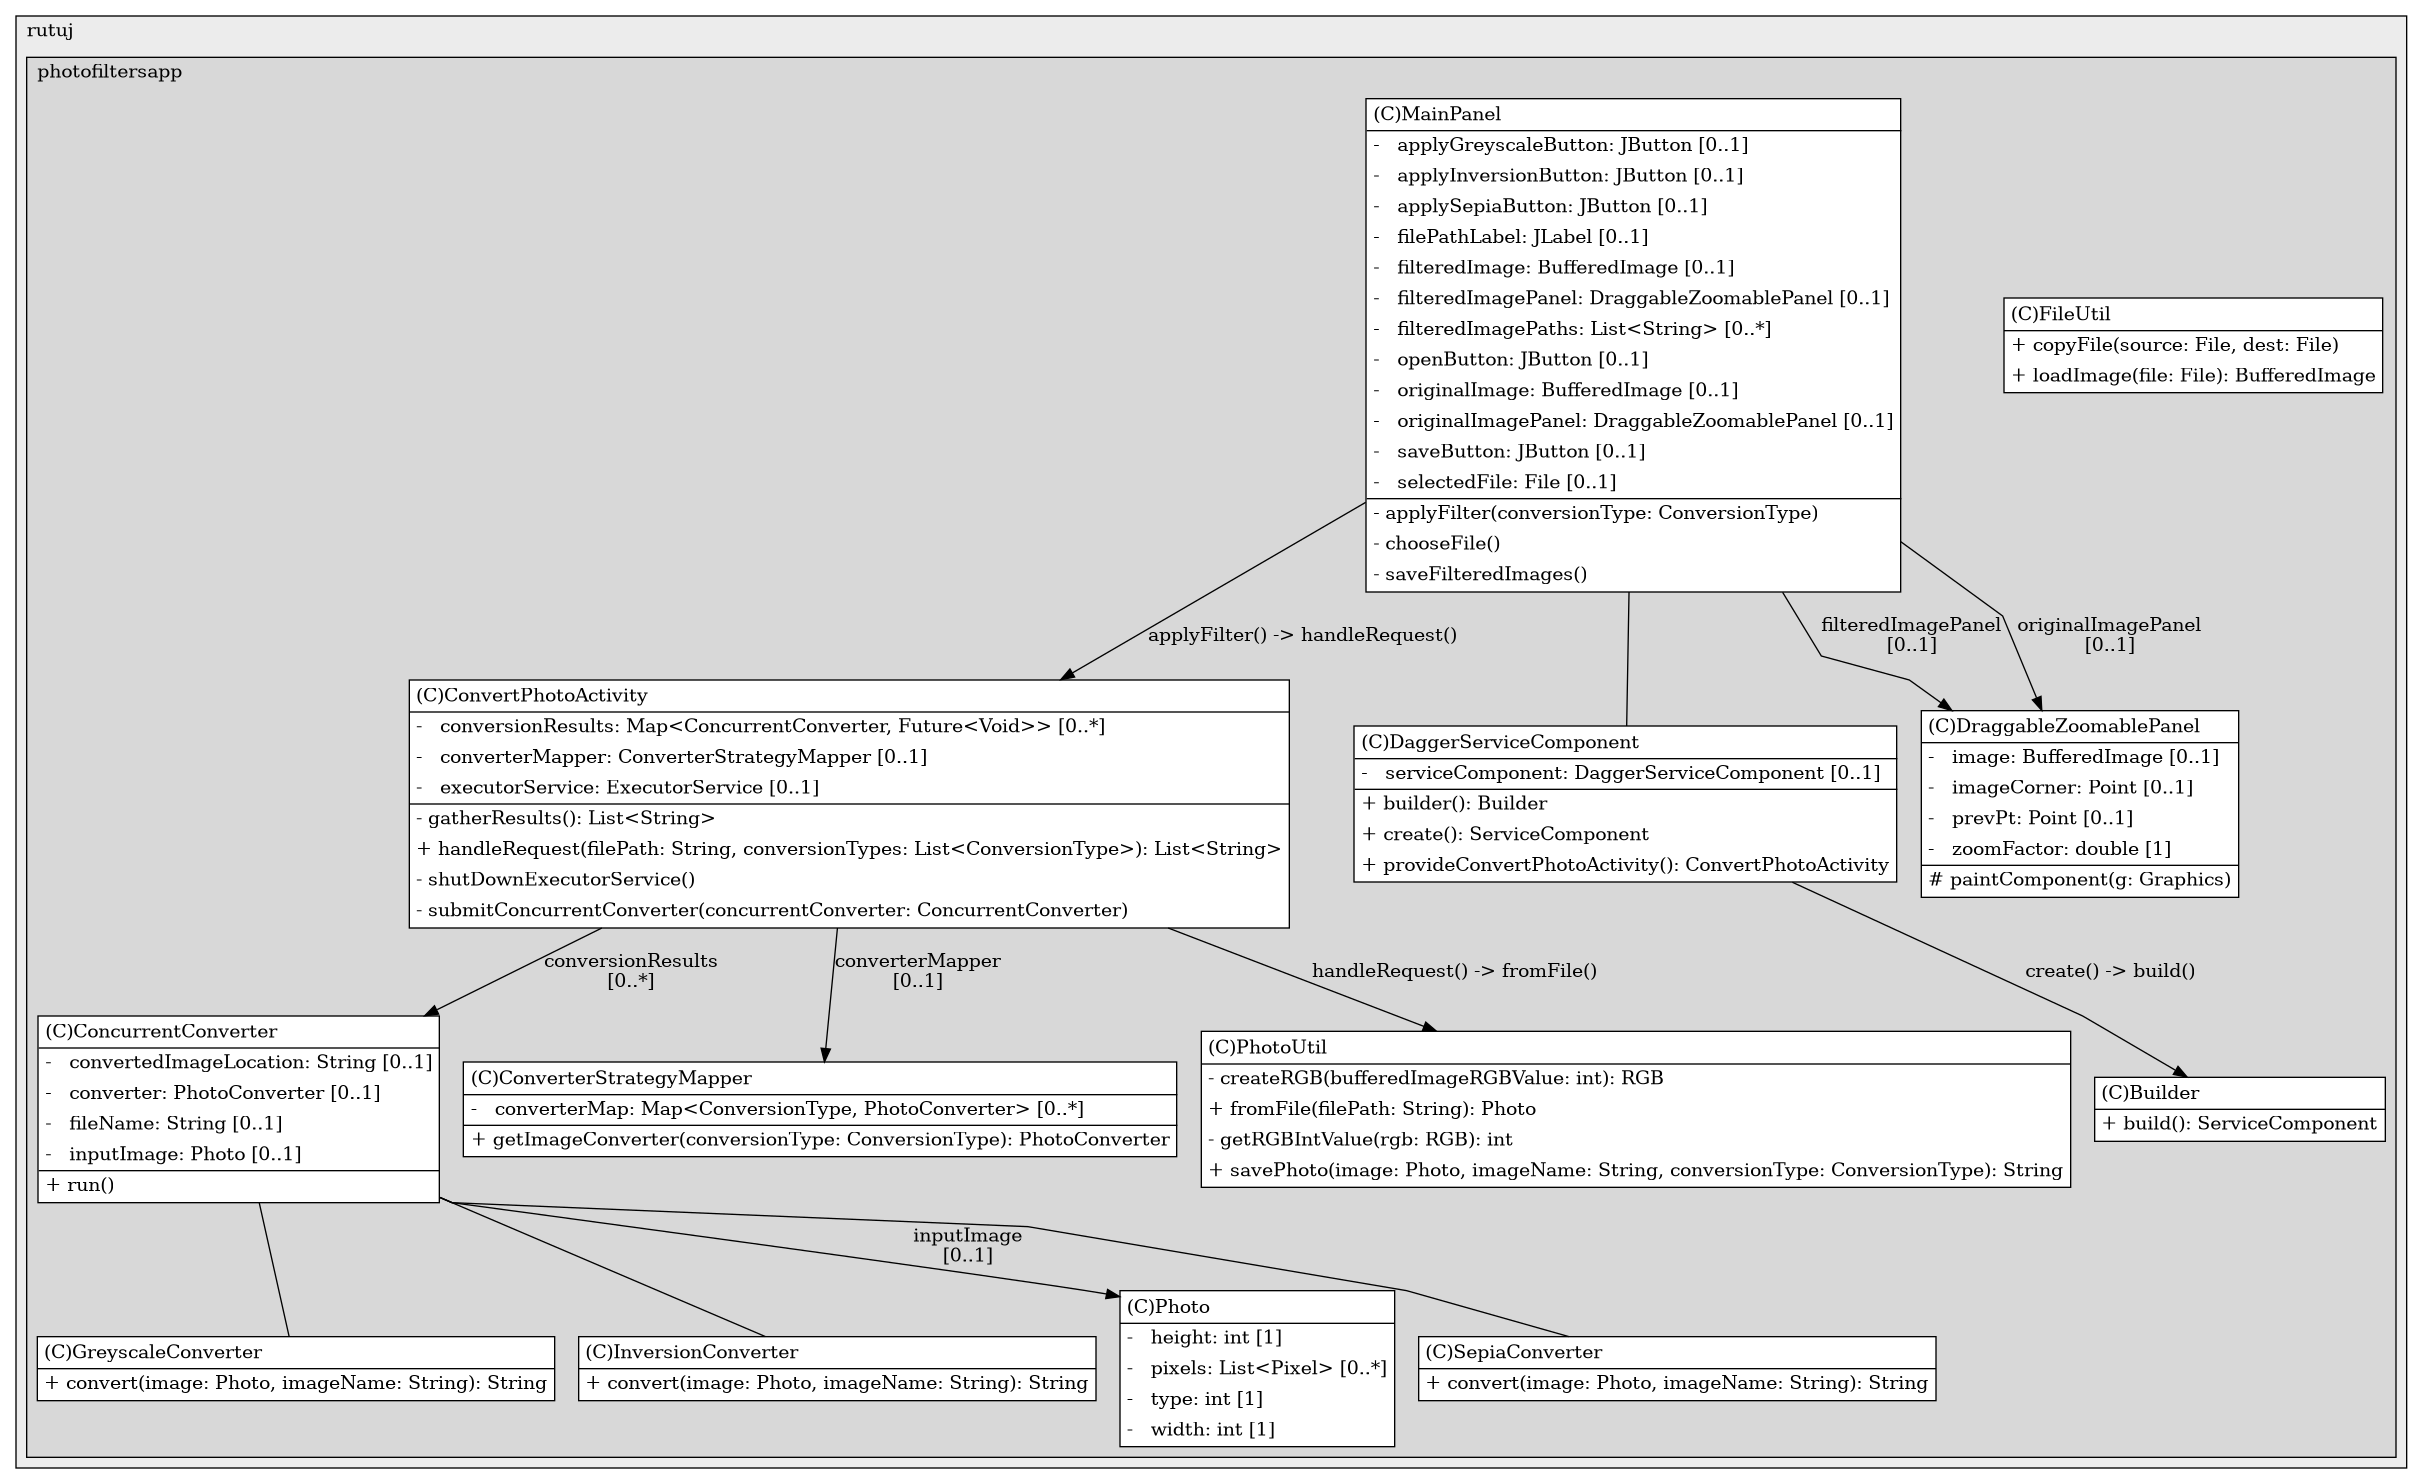 @startuml

/' diagram meta data start
config=StructureConfiguration;
{
  "projectClassification": {
    "searchMode": "OpenProject", // OpenProject, AllProjects
    "includedProjects": "",
    "pathEndKeywords": "*.impl",
    "isClientPath": "",
    "isClientName": "",
    "isTestPath": "",
    "isTestName": "",
    "isMappingPath": "",
    "isMappingName": "",
    "isDataAccessPath": "",
    "isDataAccessName": "",
    "isDataStructurePath": "",
    "isDataStructureName": "",
    "isInterfaceStructuresPath": "",
    "isInterfaceStructuresName": "",
    "isEntryPointPath": "",
    "isEntryPointName": "",
    "treatFinalFieldsAsMandatory": false
  },
  "graphRestriction": {
    "classPackageExcludeFilter": "",
    "classPackageIncludeFilter": "",
    "classNameExcludeFilter": "",
    "classNameIncludeFilter": "",
    "methodNameExcludeFilter": "",
    "methodNameIncludeFilter": "",
    "removeByInheritance": "", // inheritance/annotation based filtering is done in a second step
    "removeByAnnotation": "",
    "removeByClassPackage": "", // cleanup the graph after inheritance/annotation based filtering is done
    "removeByClassName": "",
    "cutMappings": false,
    "cutEnum": true,
    "cutTests": true,
    "cutClient": true,
    "cutDataAccess": true,
    "cutInterfaceStructures": true,
    "cutDataStructures": true,
    "cutGetterAndSetter": true,
    "cutConstructors": true
  },
  "graphTraversal": {
    "forwardDepth": 3,
    "backwardDepth": 3,
    "classPackageExcludeFilter": "",
    "classPackageIncludeFilter": "",
    "classNameExcludeFilter": "",
    "classNameIncludeFilter": "",
    "methodNameExcludeFilter": "",
    "methodNameIncludeFilter": "",
    "hideMappings": false,
    "hideDataStructures": false,
    "hidePrivateMethods": true,
    "hideInterfaceCalls": true, // indirection: implementation -> interface (is hidden) -> implementation
    "onlyShowApplicationEntryPoints": false, // root node is included
    "useMethodCallsForStructureDiagram": "ForwardOnly" // ForwardOnly, BothDirections, No
  },
  "details": {
    "aggregation": "GroupByClass", // ByClass, GroupByClass, None
    "showClassGenericTypes": true,
    "showMethods": true,
    "showMethodParameterNames": true,
    "showMethodParameterTypes": true,
    "showMethodReturnType": true,
    "showPackageLevels": 2,
    "showDetailedClassStructure": true
  },
  "rootClass": "com.rutuj.photofiltersapp.view.MainPanel",
  "extensionCallbackMethod": "" // qualified.class.name#methodName - signature: public static String method(String)
}
diagram meta data end '/



digraph g {
    rankdir="TB"
    splines=polyline
    

'nodes 
subgraph cluster_108882150 { 
   	label=rutuj
	labeljust=l
	fillcolor="#ececec"
	style=filled
   
   subgraph cluster_1685228816 { 
   	label=photofiltersapp
	labeljust=l
	fillcolor="#d8d8d8"
	style=filled
   
   Builder1911043414[
	label=<<TABLE BORDER="1" CELLBORDER="0" CELLPADDING="4" CELLSPACING="0">
<TR><TD ALIGN="LEFT" >(C)Builder</TD></TR>
<HR/>
<TR><TD ALIGN="LEFT" >+ build(): ServiceComponent</TD></TR>
</TABLE>>
	style=filled
	margin=0
	shape=plaintext
	fillcolor="#FFFFFF"
];

ConcurrentConverter1577323120[
	label=<<TABLE BORDER="1" CELLBORDER="0" CELLPADDING="4" CELLSPACING="0">
<TR><TD ALIGN="LEFT" >(C)ConcurrentConverter</TD></TR>
<HR/>
<TR><TD ALIGN="LEFT" >-   convertedImageLocation: String [0..1]</TD></TR>
<TR><TD ALIGN="LEFT" >-   converter: PhotoConverter [0..1]</TD></TR>
<TR><TD ALIGN="LEFT" >-   fileName: String [0..1]</TD></TR>
<TR><TD ALIGN="LEFT" >-   inputImage: Photo [0..1]</TD></TR>
<HR/>
<TR><TD ALIGN="LEFT" >+ run()</TD></TR>
</TABLE>>
	style=filled
	margin=0
	shape=plaintext
	fillcolor="#FFFFFF"
];

ConvertPhotoActivity1526362[
	label=<<TABLE BORDER="1" CELLBORDER="0" CELLPADDING="4" CELLSPACING="0">
<TR><TD ALIGN="LEFT" >(C)ConvertPhotoActivity</TD></TR>
<HR/>
<TR><TD ALIGN="LEFT" >-   conversionResults: Map&lt;ConcurrentConverter, Future&lt;Void&gt;&gt; [0..*]</TD></TR>
<TR><TD ALIGN="LEFT" >-   converterMapper: ConverterStrategyMapper [0..1]</TD></TR>
<TR><TD ALIGN="LEFT" >-   executorService: ExecutorService [0..1]</TD></TR>
<HR/>
<TR><TD ALIGN="LEFT" >- gatherResults(): List&lt;String&gt;</TD></TR>
<TR><TD ALIGN="LEFT" >+ handleRequest(filePath: String, conversionTypes: List&lt;ConversionType&gt;): List&lt;String&gt;</TD></TR>
<TR><TD ALIGN="LEFT" >- shutDownExecutorService()</TD></TR>
<TR><TD ALIGN="LEFT" >- submitConcurrentConverter(concurrentConverter: ConcurrentConverter)</TD></TR>
</TABLE>>
	style=filled
	margin=0
	shape=plaintext
	fillcolor="#FFFFFF"
];

ConverterStrategyMapper507044939[
	label=<<TABLE BORDER="1" CELLBORDER="0" CELLPADDING="4" CELLSPACING="0">
<TR><TD ALIGN="LEFT" >(C)ConverterStrategyMapper</TD></TR>
<HR/>
<TR><TD ALIGN="LEFT" >-   converterMap: Map&lt;ConversionType, PhotoConverter&gt; [0..*]</TD></TR>
<HR/>
<TR><TD ALIGN="LEFT" >+ getImageConverter(conversionType: ConversionType): PhotoConverter</TD></TR>
</TABLE>>
	style=filled
	margin=0
	shape=plaintext
	fillcolor="#FFFFFF"
];

DaggerServiceComponent608074794[
	label=<<TABLE BORDER="1" CELLBORDER="0" CELLPADDING="4" CELLSPACING="0">
<TR><TD ALIGN="LEFT" >(C)DaggerServiceComponent</TD></TR>
<HR/>
<TR><TD ALIGN="LEFT" >-   serviceComponent: DaggerServiceComponent [0..1]</TD></TR>
<HR/>
<TR><TD ALIGN="LEFT" >+ builder(): Builder</TD></TR>
<TR><TD ALIGN="LEFT" >+ create(): ServiceComponent</TD></TR>
<TR><TD ALIGN="LEFT" >+ provideConvertPhotoActivity(): ConvertPhotoActivity</TD></TR>
</TABLE>>
	style=filled
	margin=0
	shape=plaintext
	fillcolor="#FFFFFF"
];

DraggableZoomablePanel408000173[
	label=<<TABLE BORDER="1" CELLBORDER="0" CELLPADDING="4" CELLSPACING="0">
<TR><TD ALIGN="LEFT" >(C)DraggableZoomablePanel</TD></TR>
<HR/>
<TR><TD ALIGN="LEFT" >-   image: BufferedImage [0..1]</TD></TR>
<TR><TD ALIGN="LEFT" >-   imageCorner: Point [0..1]</TD></TR>
<TR><TD ALIGN="LEFT" >-   prevPt: Point [0..1]</TD></TR>
<TR><TD ALIGN="LEFT" >-   zoomFactor: double [1]</TD></TR>
<HR/>
<TR><TD ALIGN="LEFT" ># paintComponent(g: Graphics)</TD></TR>
</TABLE>>
	style=filled
	margin=0
	shape=plaintext
	fillcolor="#FFFFFF"
];

FileUtil1152408371[
	label=<<TABLE BORDER="1" CELLBORDER="0" CELLPADDING="4" CELLSPACING="0">
<TR><TD ALIGN="LEFT" >(C)FileUtil</TD></TR>
<HR/>
<TR><TD ALIGN="LEFT" >+ copyFile(source: File, dest: File)</TD></TR>
<TR><TD ALIGN="LEFT" >+ loadImage(file: File): BufferedImage</TD></TR>
</TABLE>>
	style=filled
	margin=0
	shape=plaintext
	fillcolor="#FFFFFF"
];

GreyscaleConverter507044939[
	label=<<TABLE BORDER="1" CELLBORDER="0" CELLPADDING="4" CELLSPACING="0">
<TR><TD ALIGN="LEFT" >(C)GreyscaleConverter</TD></TR>
<HR/>
<TR><TD ALIGN="LEFT" >+ convert(image: Photo, imageName: String): String</TD></TR>
</TABLE>>
	style=filled
	margin=0
	shape=plaintext
	fillcolor="#FFFFFF"
];

InversionConverter507044939[
	label=<<TABLE BORDER="1" CELLBORDER="0" CELLPADDING="4" CELLSPACING="0">
<TR><TD ALIGN="LEFT" >(C)InversionConverter</TD></TR>
<HR/>
<TR><TD ALIGN="LEFT" >+ convert(image: Photo, imageName: String): String</TD></TR>
</TABLE>>
	style=filled
	margin=0
	shape=plaintext
	fillcolor="#FFFFFF"
];

MainPanel1152389264[
	label=<<TABLE BORDER="1" CELLBORDER="0" CELLPADDING="4" CELLSPACING="0">
<TR><TD ALIGN="LEFT" >(C)MainPanel</TD></TR>
<HR/>
<TR><TD ALIGN="LEFT" >-   applyGreyscaleButton: JButton [0..1]</TD></TR>
<TR><TD ALIGN="LEFT" >-   applyInversionButton: JButton [0..1]</TD></TR>
<TR><TD ALIGN="LEFT" >-   applySepiaButton: JButton [0..1]</TD></TR>
<TR><TD ALIGN="LEFT" >-   filePathLabel: JLabel [0..1]</TD></TR>
<TR><TD ALIGN="LEFT" >-   filteredImage: BufferedImage [0..1]</TD></TR>
<TR><TD ALIGN="LEFT" >-   filteredImagePanel: DraggableZoomablePanel [0..1]</TD></TR>
<TR><TD ALIGN="LEFT" >-   filteredImagePaths: List&lt;String&gt; [0..*]</TD></TR>
<TR><TD ALIGN="LEFT" >-   openButton: JButton [0..1]</TD></TR>
<TR><TD ALIGN="LEFT" >-   originalImage: BufferedImage [0..1]</TD></TR>
<TR><TD ALIGN="LEFT" >-   originalImagePanel: DraggableZoomablePanel [0..1]</TD></TR>
<TR><TD ALIGN="LEFT" >-   saveButton: JButton [0..1]</TD></TR>
<TR><TD ALIGN="LEFT" >-   selectedFile: File [0..1]</TD></TR>
<HR/>
<TR><TD ALIGN="LEFT" >- applyFilter(conversionType: ConversionType)</TD></TR>
<TR><TD ALIGN="LEFT" >- chooseFile()</TD></TR>
<TR><TD ALIGN="LEFT" >- saveFilteredImages()</TD></TR>
</TABLE>>
	style=filled
	margin=0
	shape=plaintext
	fillcolor="#FFFFFF"
];

Photo1372463170[
	label=<<TABLE BORDER="1" CELLBORDER="0" CELLPADDING="4" CELLSPACING="0">
<TR><TD ALIGN="LEFT" >(C)Photo</TD></TR>
<HR/>
<TR><TD ALIGN="LEFT" >-   height: int [1]</TD></TR>
<TR><TD ALIGN="LEFT" >-   pixels: List&lt;Pixel&gt; [0..*]</TD></TR>
<TR><TD ALIGN="LEFT" >-   type: int [1]</TD></TR>
<TR><TD ALIGN="LEFT" >-   width: int [1]</TD></TR>
</TABLE>>
	style=filled
	margin=0
	shape=plaintext
	fillcolor="#FFFFFF"
];

PhotoUtil1152408371[
	label=<<TABLE BORDER="1" CELLBORDER="0" CELLPADDING="4" CELLSPACING="0">
<TR><TD ALIGN="LEFT" >(C)PhotoUtil</TD></TR>
<HR/>
<TR><TD ALIGN="LEFT" >- createRGB(bufferedImageRGBValue: int): RGB</TD></TR>
<TR><TD ALIGN="LEFT" >+ fromFile(filePath: String): Photo</TD></TR>
<TR><TD ALIGN="LEFT" >- getRGBIntValue(rgb: RGB): int</TD></TR>
<TR><TD ALIGN="LEFT" >+ savePhoto(image: Photo, imageName: String, conversionType: ConversionType): String</TD></TR>
</TABLE>>
	style=filled
	margin=0
	shape=plaintext
	fillcolor="#FFFFFF"
];

SepiaConverter507044939[
	label=<<TABLE BORDER="1" CELLBORDER="0" CELLPADDING="4" CELLSPACING="0">
<TR><TD ALIGN="LEFT" >(C)SepiaConverter</TD></TR>
<HR/>
<TR><TD ALIGN="LEFT" >+ convert(image: Photo, imageName: String): String</TD></TR>
</TABLE>>
	style=filled
	margin=0
	shape=plaintext
	fillcolor="#FFFFFF"
];
} 
} 

'edges    
ConcurrentConverter1577323120 -> GreyscaleConverter507044939[arrowhead=none];
ConcurrentConverter1577323120 -> InversionConverter507044939[arrowhead=none];
ConcurrentConverter1577323120 -> Photo1372463170[label="inputImage
[0..1]"];
ConcurrentConverter1577323120 -> SepiaConverter507044939[arrowhead=none];
ConvertPhotoActivity1526362 -> ConcurrentConverter1577323120[label="conversionResults
[0..*]"];
ConvertPhotoActivity1526362 -> ConverterStrategyMapper507044939[label="converterMapper
[0..1]"];
ConvertPhotoActivity1526362 -> PhotoUtil1152408371[label="handleRequest() -> fromFile()"];
DaggerServiceComponent608074794 -> Builder1911043414[label="create() -> build()"];
MainPanel1152389264 -> ConvertPhotoActivity1526362[label="applyFilter() -> handleRequest()"];
MainPanel1152389264 -> DaggerServiceComponent608074794[arrowhead=none];
MainPanel1152389264 -> DraggableZoomablePanel408000173[label="filteredImagePanel
[0..1]"];
MainPanel1152389264 -> DraggableZoomablePanel408000173[label="originalImagePanel
[0..1]"];
    
}
@enduml